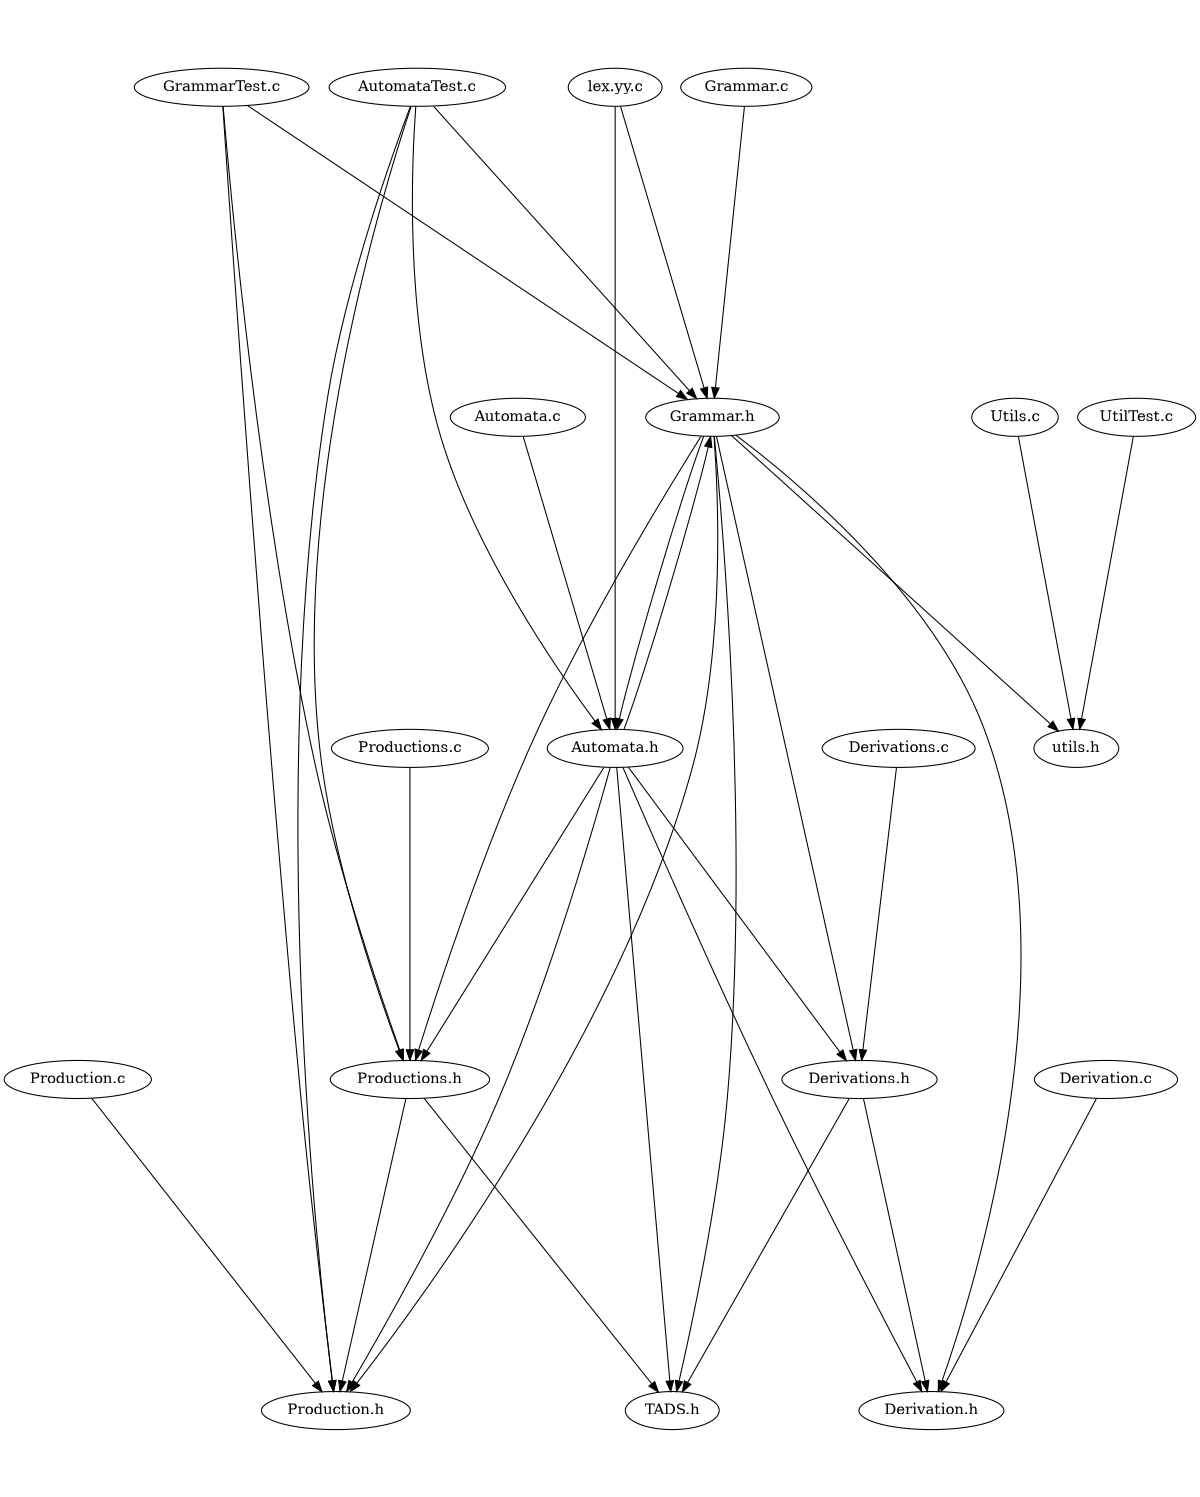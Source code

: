 digraph "source tree" {
    overlap=scale;
    size="8,10";
    ratio="fill";
    fontsize="16";
    fontname="Helvetica";
	clusterrank="local";
	"Grammar.h" -> "Productions.h"
	"AutomataTest.c" -> "Grammar.h"
	"Productions.h" -> "TADS.h"
	"Automata.h" -> "Productions.h"
	"lex.yy.c" -> "Automata.h"
	"Production.c" -> "Production.h"
	"Automata.h" -> "Derivations.h"
	"Derivations.h" -> "Derivation.h"
	"Grammar.c" -> "Grammar.h"
	"Utils.c" -> "utils.h"
	"Grammar.h" -> "Derivation.h"
	"GrammarTest.c" -> "Production.h"
	"AutomataTest.c" -> "Production.h"
	"Automata.h" -> "Derivation.h"
	"Derivations.h" -> "TADS.h"
	"Automata.h" -> "Grammar.h"
	"UtilTest.c" -> "utils.h"
	"Grammar.h" -> "Automata.h"
	"Automata.h" -> "TADS.h"
	"Derivation.c" -> "Derivation.h"
	"Automata.h" -> "Production.h"
	"Automata.c" -> "Automata.h"
	"AutomataTest.c" -> "Productions.h"
	"lex.yy.c" -> "Grammar.h"
	"Grammar.h" -> "TADS.h"
	"AutomataTest.c" -> "Automata.h"
	"Derivations.c" -> "Derivations.h"
	"Grammar.h" -> "utils.h"
	"Grammar.h" -> "Derivations.h"
	"Productions.c" -> "Productions.h"
	"Productions.h" -> "Production.h"
	"Grammar.h" -> "Production.h"
	"GrammarTest.c" -> "Productions.h"
	"GrammarTest.c" -> "Grammar.h"
}

